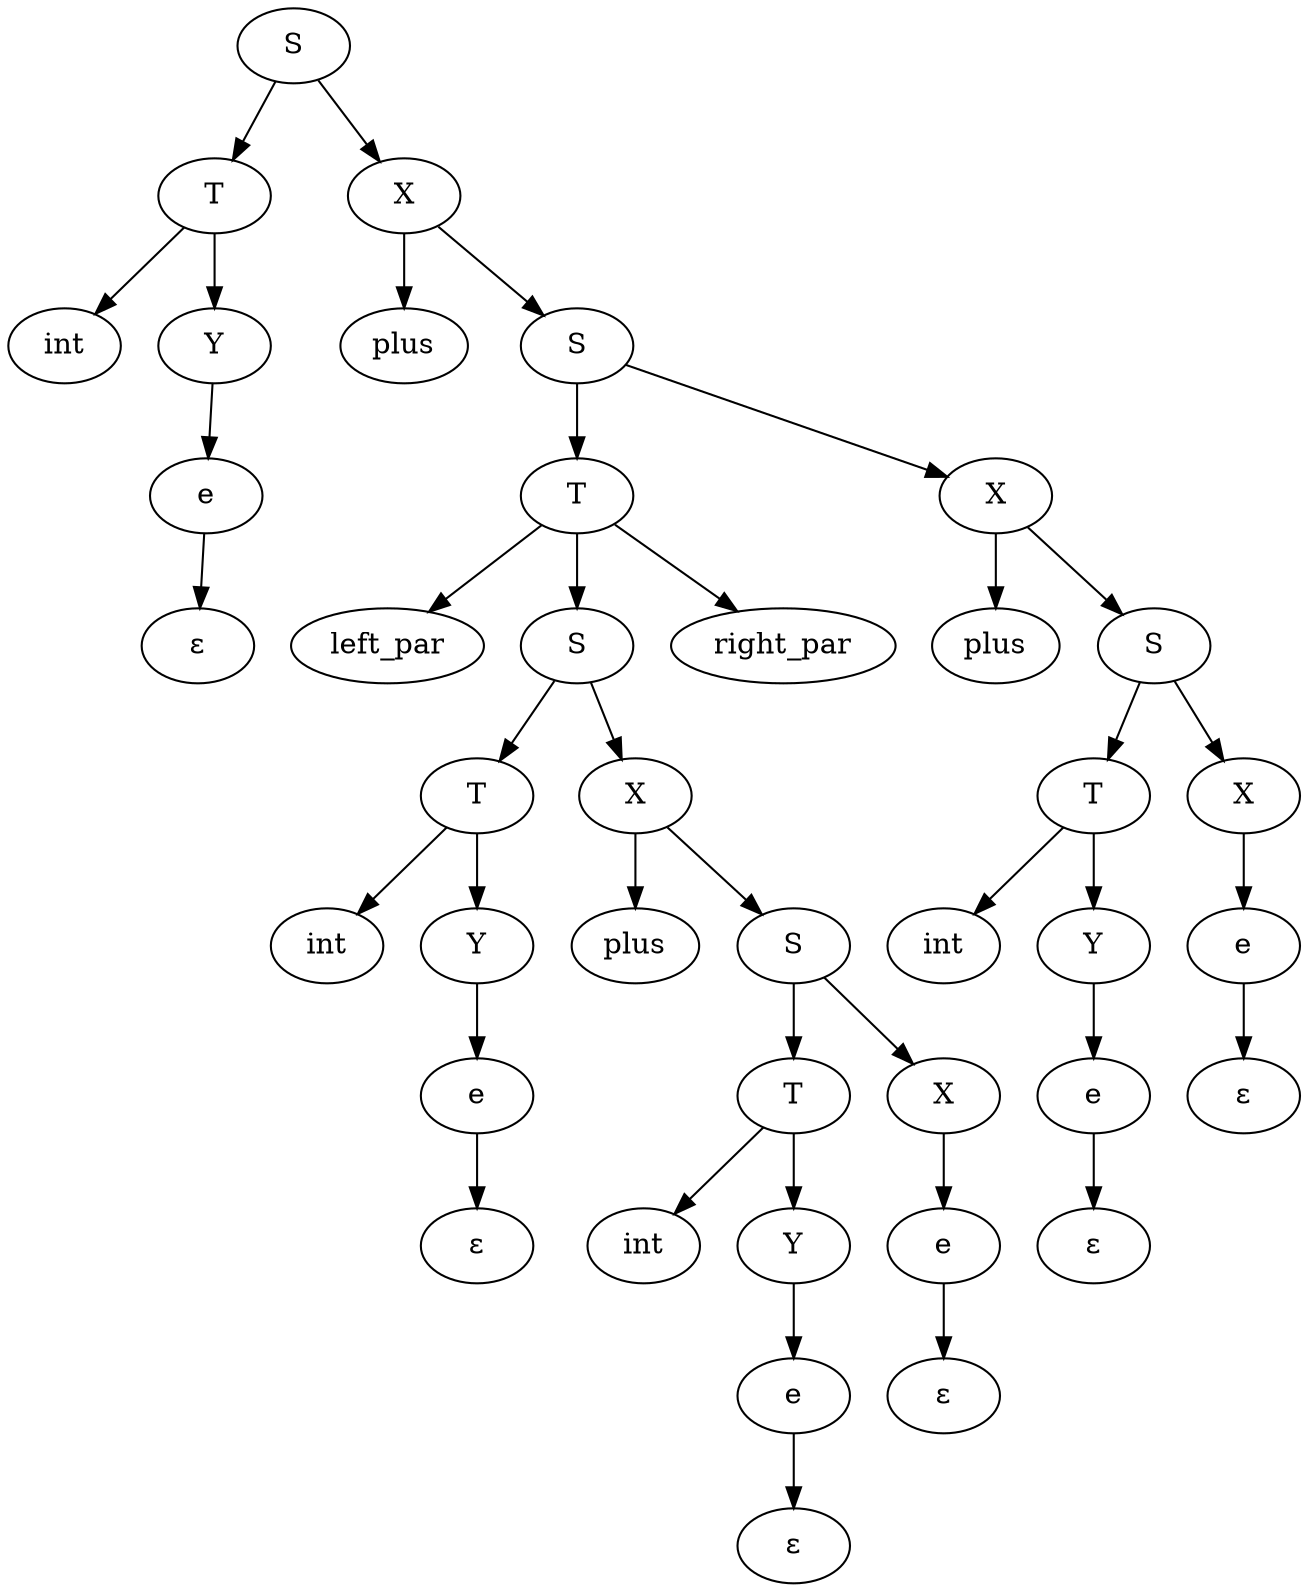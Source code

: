 digraph G {
  node0 [label="S", shape=ellipse];
  node0 -> node1;
  node1 [label="T", shape=ellipse];
  node1 -> node2;
  node2 [label="int", shape=ellipse];
  node1 -> node3;
  node3 [label="Y", shape=ellipse];
  node3 -> node4;
  node4 [label="e", shape=ellipse];
  node4 -> node5;
  node5 [label="ε", shape=ellipse];
  node0 -> node6;
  node6 [label="X", shape=ellipse];
  node6 -> node7;
  node7 [label="plus", shape=ellipse];
  node6 -> node8;
  node8 [label="S", shape=ellipse];
  node8 -> node9;
  node9 [label="T", shape=ellipse];
  node9 -> node10;
  node10 [label="left_par", shape=ellipse];
  node9 -> node11;
  node11 [label="S", shape=ellipse];
  node11 -> node12;
  node12 [label="T", shape=ellipse];
  node12 -> node13;
  node13 [label="int", shape=ellipse];
  node12 -> node14;
  node14 [label="Y", shape=ellipse];
  node14 -> node15;
  node15 [label="e", shape=ellipse];
  node15 -> node16;
  node16 [label="ε", shape=ellipse];
  node11 -> node17;
  node17 [label="X", shape=ellipse];
  node17 -> node18;
  node18 [label="plus", shape=ellipse];
  node17 -> node19;
  node19 [label="S", shape=ellipse];
  node19 -> node20;
  node20 [label="T", shape=ellipse];
  node20 -> node21;
  node21 [label="int", shape=ellipse];
  node20 -> node22;
  node22 [label="Y", shape=ellipse];
  node22 -> node23;
  node23 [label="e", shape=ellipse];
  node23 -> node24;
  node24 [label="ε", shape=ellipse];
  node19 -> node25;
  node25 [label="X", shape=ellipse];
  node25 -> node26;
  node26 [label="e", shape=ellipse];
  node26 -> node27;
  node27 [label="ε", shape=ellipse];
  node9 -> node28;
  node28 [label="right_par", shape=ellipse];
  node8 -> node29;
  node29 [label="X", shape=ellipse];
  node29 -> node30;
  node30 [label="plus", shape=ellipse];
  node29 -> node31;
  node31 [label="S", shape=ellipse];
  node31 -> node32;
  node32 [label="T", shape=ellipse];
  node32 -> node33;
  node33 [label="int", shape=ellipse];
  node32 -> node34;
  node34 [label="Y", shape=ellipse];
  node34 -> node35;
  node35 [label="e", shape=ellipse];
  node35 -> node36;
  node36 [label="ε", shape=ellipse];
  node31 -> node37;
  node37 [label="X", shape=ellipse];
  node37 -> node38;
  node38 [label="e", shape=ellipse];
  node38 -> node39;
  node39 [label="ε", shape=ellipse];
}
